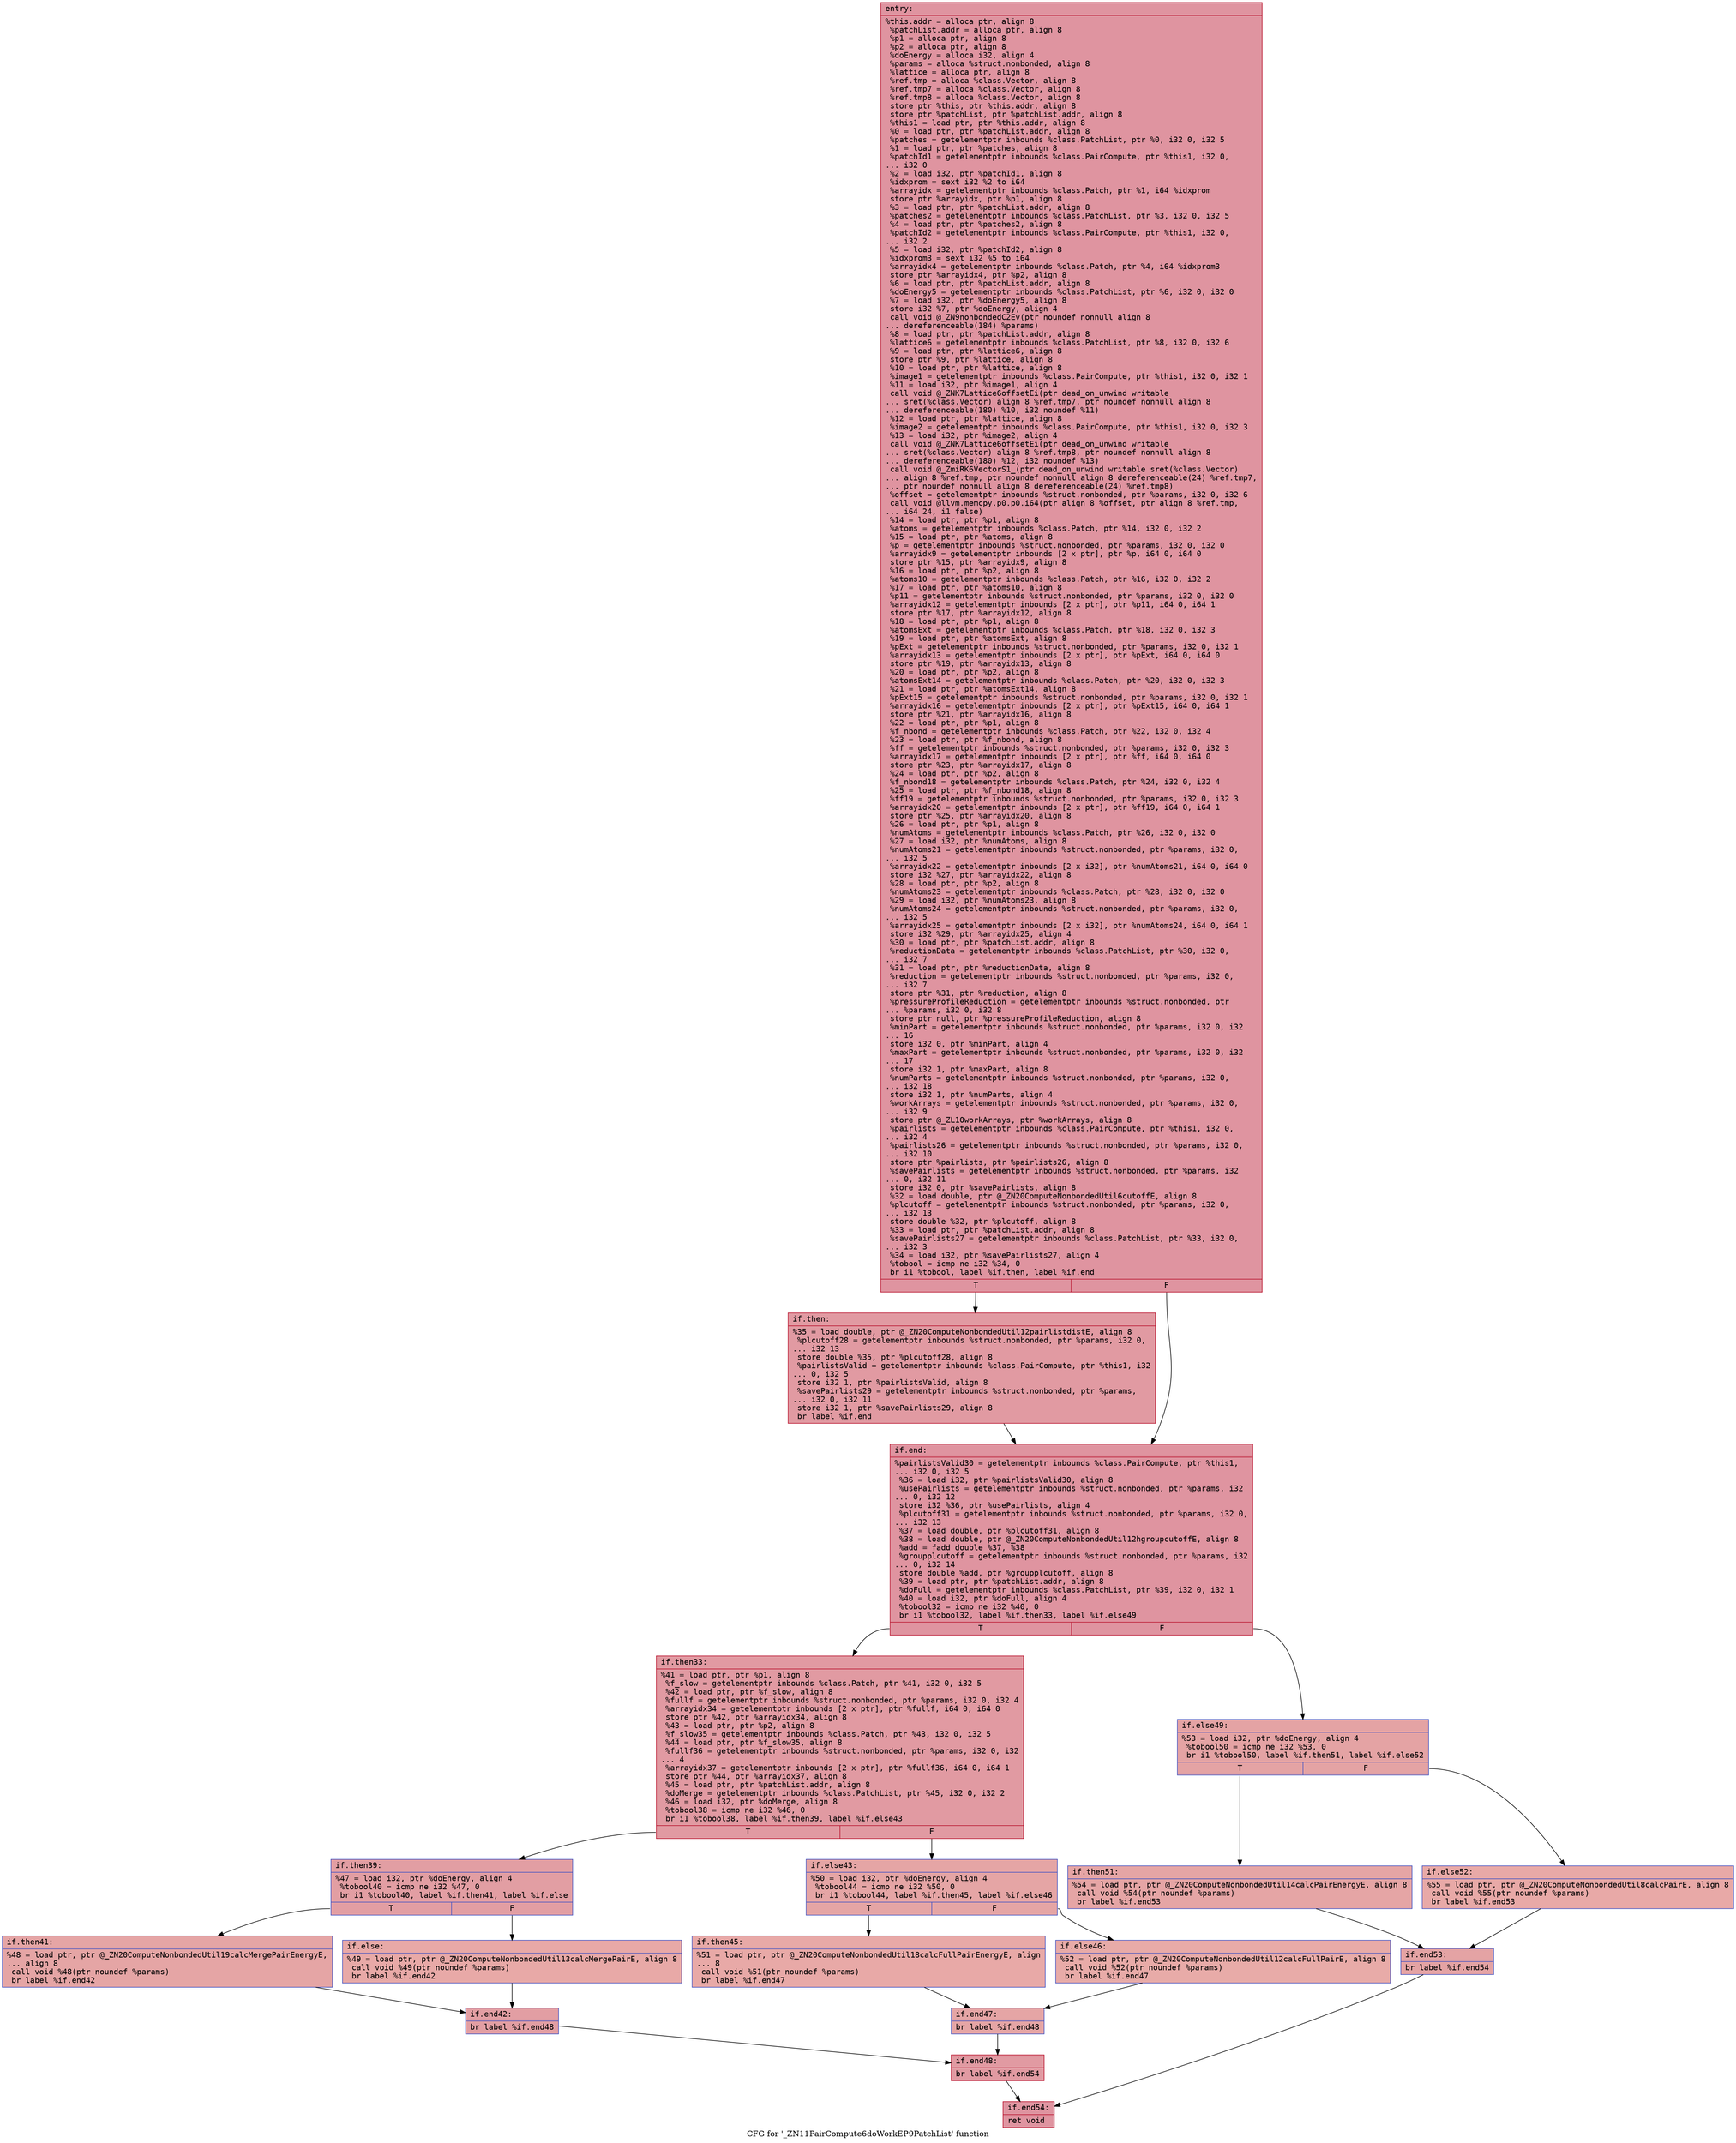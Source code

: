 digraph "CFG for '_ZN11PairCompute6doWorkEP9PatchList' function" {
	label="CFG for '_ZN11PairCompute6doWorkEP9PatchList' function";

	Node0x5621f77067a0 [shape=record,color="#b70d28ff", style=filled, fillcolor="#b70d2870" fontname="Courier",label="{entry:\l|  %this.addr = alloca ptr, align 8\l  %patchList.addr = alloca ptr, align 8\l  %p1 = alloca ptr, align 8\l  %p2 = alloca ptr, align 8\l  %doEnergy = alloca i32, align 4\l  %params = alloca %struct.nonbonded, align 8\l  %lattice = alloca ptr, align 8\l  %ref.tmp = alloca %class.Vector, align 8\l  %ref.tmp7 = alloca %class.Vector, align 8\l  %ref.tmp8 = alloca %class.Vector, align 8\l  store ptr %this, ptr %this.addr, align 8\l  store ptr %patchList, ptr %patchList.addr, align 8\l  %this1 = load ptr, ptr %this.addr, align 8\l  %0 = load ptr, ptr %patchList.addr, align 8\l  %patches = getelementptr inbounds %class.PatchList, ptr %0, i32 0, i32 5\l  %1 = load ptr, ptr %patches, align 8\l  %patchId1 = getelementptr inbounds %class.PairCompute, ptr %this1, i32 0,\l... i32 0\l  %2 = load i32, ptr %patchId1, align 8\l  %idxprom = sext i32 %2 to i64\l  %arrayidx = getelementptr inbounds %class.Patch, ptr %1, i64 %idxprom\l  store ptr %arrayidx, ptr %p1, align 8\l  %3 = load ptr, ptr %patchList.addr, align 8\l  %patches2 = getelementptr inbounds %class.PatchList, ptr %3, i32 0, i32 5\l  %4 = load ptr, ptr %patches2, align 8\l  %patchId2 = getelementptr inbounds %class.PairCompute, ptr %this1, i32 0,\l... i32 2\l  %5 = load i32, ptr %patchId2, align 8\l  %idxprom3 = sext i32 %5 to i64\l  %arrayidx4 = getelementptr inbounds %class.Patch, ptr %4, i64 %idxprom3\l  store ptr %arrayidx4, ptr %p2, align 8\l  %6 = load ptr, ptr %patchList.addr, align 8\l  %doEnergy5 = getelementptr inbounds %class.PatchList, ptr %6, i32 0, i32 0\l  %7 = load i32, ptr %doEnergy5, align 8\l  store i32 %7, ptr %doEnergy, align 4\l  call void @_ZN9nonbondedC2Ev(ptr noundef nonnull align 8\l... dereferenceable(184) %params)\l  %8 = load ptr, ptr %patchList.addr, align 8\l  %lattice6 = getelementptr inbounds %class.PatchList, ptr %8, i32 0, i32 6\l  %9 = load ptr, ptr %lattice6, align 8\l  store ptr %9, ptr %lattice, align 8\l  %10 = load ptr, ptr %lattice, align 8\l  %image1 = getelementptr inbounds %class.PairCompute, ptr %this1, i32 0, i32 1\l  %11 = load i32, ptr %image1, align 4\l  call void @_ZNK7Lattice6offsetEi(ptr dead_on_unwind writable\l... sret(%class.Vector) align 8 %ref.tmp7, ptr noundef nonnull align 8\l... dereferenceable(180) %10, i32 noundef %11)\l  %12 = load ptr, ptr %lattice, align 8\l  %image2 = getelementptr inbounds %class.PairCompute, ptr %this1, i32 0, i32 3\l  %13 = load i32, ptr %image2, align 4\l  call void @_ZNK7Lattice6offsetEi(ptr dead_on_unwind writable\l... sret(%class.Vector) align 8 %ref.tmp8, ptr noundef nonnull align 8\l... dereferenceable(180) %12, i32 noundef %13)\l  call void @_ZmiRK6VectorS1_(ptr dead_on_unwind writable sret(%class.Vector)\l... align 8 %ref.tmp, ptr noundef nonnull align 8 dereferenceable(24) %ref.tmp7,\l... ptr noundef nonnull align 8 dereferenceable(24) %ref.tmp8)\l  %offset = getelementptr inbounds %struct.nonbonded, ptr %params, i32 0, i32 6\l  call void @llvm.memcpy.p0.p0.i64(ptr align 8 %offset, ptr align 8 %ref.tmp,\l... i64 24, i1 false)\l  %14 = load ptr, ptr %p1, align 8\l  %atoms = getelementptr inbounds %class.Patch, ptr %14, i32 0, i32 2\l  %15 = load ptr, ptr %atoms, align 8\l  %p = getelementptr inbounds %struct.nonbonded, ptr %params, i32 0, i32 0\l  %arrayidx9 = getelementptr inbounds [2 x ptr], ptr %p, i64 0, i64 0\l  store ptr %15, ptr %arrayidx9, align 8\l  %16 = load ptr, ptr %p2, align 8\l  %atoms10 = getelementptr inbounds %class.Patch, ptr %16, i32 0, i32 2\l  %17 = load ptr, ptr %atoms10, align 8\l  %p11 = getelementptr inbounds %struct.nonbonded, ptr %params, i32 0, i32 0\l  %arrayidx12 = getelementptr inbounds [2 x ptr], ptr %p11, i64 0, i64 1\l  store ptr %17, ptr %arrayidx12, align 8\l  %18 = load ptr, ptr %p1, align 8\l  %atomsExt = getelementptr inbounds %class.Patch, ptr %18, i32 0, i32 3\l  %19 = load ptr, ptr %atomsExt, align 8\l  %pExt = getelementptr inbounds %struct.nonbonded, ptr %params, i32 0, i32 1\l  %arrayidx13 = getelementptr inbounds [2 x ptr], ptr %pExt, i64 0, i64 0\l  store ptr %19, ptr %arrayidx13, align 8\l  %20 = load ptr, ptr %p2, align 8\l  %atomsExt14 = getelementptr inbounds %class.Patch, ptr %20, i32 0, i32 3\l  %21 = load ptr, ptr %atomsExt14, align 8\l  %pExt15 = getelementptr inbounds %struct.nonbonded, ptr %params, i32 0, i32 1\l  %arrayidx16 = getelementptr inbounds [2 x ptr], ptr %pExt15, i64 0, i64 1\l  store ptr %21, ptr %arrayidx16, align 8\l  %22 = load ptr, ptr %p1, align 8\l  %f_nbond = getelementptr inbounds %class.Patch, ptr %22, i32 0, i32 4\l  %23 = load ptr, ptr %f_nbond, align 8\l  %ff = getelementptr inbounds %struct.nonbonded, ptr %params, i32 0, i32 3\l  %arrayidx17 = getelementptr inbounds [2 x ptr], ptr %ff, i64 0, i64 0\l  store ptr %23, ptr %arrayidx17, align 8\l  %24 = load ptr, ptr %p2, align 8\l  %f_nbond18 = getelementptr inbounds %class.Patch, ptr %24, i32 0, i32 4\l  %25 = load ptr, ptr %f_nbond18, align 8\l  %ff19 = getelementptr inbounds %struct.nonbonded, ptr %params, i32 0, i32 3\l  %arrayidx20 = getelementptr inbounds [2 x ptr], ptr %ff19, i64 0, i64 1\l  store ptr %25, ptr %arrayidx20, align 8\l  %26 = load ptr, ptr %p1, align 8\l  %numAtoms = getelementptr inbounds %class.Patch, ptr %26, i32 0, i32 0\l  %27 = load i32, ptr %numAtoms, align 8\l  %numAtoms21 = getelementptr inbounds %struct.nonbonded, ptr %params, i32 0,\l... i32 5\l  %arrayidx22 = getelementptr inbounds [2 x i32], ptr %numAtoms21, i64 0, i64 0\l  store i32 %27, ptr %arrayidx22, align 8\l  %28 = load ptr, ptr %p2, align 8\l  %numAtoms23 = getelementptr inbounds %class.Patch, ptr %28, i32 0, i32 0\l  %29 = load i32, ptr %numAtoms23, align 8\l  %numAtoms24 = getelementptr inbounds %struct.nonbonded, ptr %params, i32 0,\l... i32 5\l  %arrayidx25 = getelementptr inbounds [2 x i32], ptr %numAtoms24, i64 0, i64 1\l  store i32 %29, ptr %arrayidx25, align 4\l  %30 = load ptr, ptr %patchList.addr, align 8\l  %reductionData = getelementptr inbounds %class.PatchList, ptr %30, i32 0,\l... i32 7\l  %31 = load ptr, ptr %reductionData, align 8\l  %reduction = getelementptr inbounds %struct.nonbonded, ptr %params, i32 0,\l... i32 7\l  store ptr %31, ptr %reduction, align 8\l  %pressureProfileReduction = getelementptr inbounds %struct.nonbonded, ptr\l... %params, i32 0, i32 8\l  store ptr null, ptr %pressureProfileReduction, align 8\l  %minPart = getelementptr inbounds %struct.nonbonded, ptr %params, i32 0, i32\l... 16\l  store i32 0, ptr %minPart, align 4\l  %maxPart = getelementptr inbounds %struct.nonbonded, ptr %params, i32 0, i32\l... 17\l  store i32 1, ptr %maxPart, align 8\l  %numParts = getelementptr inbounds %struct.nonbonded, ptr %params, i32 0,\l... i32 18\l  store i32 1, ptr %numParts, align 4\l  %workArrays = getelementptr inbounds %struct.nonbonded, ptr %params, i32 0,\l... i32 9\l  store ptr @_ZL10workArrays, ptr %workArrays, align 8\l  %pairlists = getelementptr inbounds %class.PairCompute, ptr %this1, i32 0,\l... i32 4\l  %pairlists26 = getelementptr inbounds %struct.nonbonded, ptr %params, i32 0,\l... i32 10\l  store ptr %pairlists, ptr %pairlists26, align 8\l  %savePairlists = getelementptr inbounds %struct.nonbonded, ptr %params, i32\l... 0, i32 11\l  store i32 0, ptr %savePairlists, align 8\l  %32 = load double, ptr @_ZN20ComputeNonbondedUtil6cutoffE, align 8\l  %plcutoff = getelementptr inbounds %struct.nonbonded, ptr %params, i32 0,\l... i32 13\l  store double %32, ptr %plcutoff, align 8\l  %33 = load ptr, ptr %patchList.addr, align 8\l  %savePairlists27 = getelementptr inbounds %class.PatchList, ptr %33, i32 0,\l... i32 3\l  %34 = load i32, ptr %savePairlists27, align 4\l  %tobool = icmp ne i32 %34, 0\l  br i1 %tobool, label %if.then, label %if.end\l|{<s0>T|<s1>F}}"];
	Node0x5621f77067a0:s0 -> Node0x5621f770cd60[tooltip="entry -> if.then\nProbability 62.50%" ];
	Node0x5621f77067a0:s1 -> Node0x5621f770ce30[tooltip="entry -> if.end\nProbability 37.50%" ];
	Node0x5621f770cd60 [shape=record,color="#b70d28ff", style=filled, fillcolor="#bb1b2c70" fontname="Courier",label="{if.then:\l|  %35 = load double, ptr @_ZN20ComputeNonbondedUtil12pairlistdistE, align 8\l  %plcutoff28 = getelementptr inbounds %struct.nonbonded, ptr %params, i32 0,\l... i32 13\l  store double %35, ptr %plcutoff28, align 8\l  %pairlistsValid = getelementptr inbounds %class.PairCompute, ptr %this1, i32\l... 0, i32 5\l  store i32 1, ptr %pairlistsValid, align 8\l  %savePairlists29 = getelementptr inbounds %struct.nonbonded, ptr %params,\l... i32 0, i32 11\l  store i32 1, ptr %savePairlists29, align 8\l  br label %if.end\l}"];
	Node0x5621f770cd60 -> Node0x5621f770ce30[tooltip="if.then -> if.end\nProbability 100.00%" ];
	Node0x5621f770ce30 [shape=record,color="#b70d28ff", style=filled, fillcolor="#b70d2870" fontname="Courier",label="{if.end:\l|  %pairlistsValid30 = getelementptr inbounds %class.PairCompute, ptr %this1,\l... i32 0, i32 5\l  %36 = load i32, ptr %pairlistsValid30, align 8\l  %usePairlists = getelementptr inbounds %struct.nonbonded, ptr %params, i32\l... 0, i32 12\l  store i32 %36, ptr %usePairlists, align 4\l  %plcutoff31 = getelementptr inbounds %struct.nonbonded, ptr %params, i32 0,\l... i32 13\l  %37 = load double, ptr %plcutoff31, align 8\l  %38 = load double, ptr @_ZN20ComputeNonbondedUtil12hgroupcutoffE, align 8\l  %add = fadd double %37, %38\l  %groupplcutoff = getelementptr inbounds %struct.nonbonded, ptr %params, i32\l... 0, i32 14\l  store double %add, ptr %groupplcutoff, align 8\l  %39 = load ptr, ptr %patchList.addr, align 8\l  %doFull = getelementptr inbounds %class.PatchList, ptr %39, i32 0, i32 1\l  %40 = load i32, ptr %doFull, align 4\l  %tobool32 = icmp ne i32 %40, 0\l  br i1 %tobool32, label %if.then33, label %if.else49\l|{<s0>T|<s1>F}}"];
	Node0x5621f770ce30:s0 -> Node0x5621f770df70[tooltip="if.end -> if.then33\nProbability 62.50%" ];
	Node0x5621f770ce30:s1 -> Node0x5621f770dff0[tooltip="if.end -> if.else49\nProbability 37.50%" ];
	Node0x5621f770df70 [shape=record,color="#b70d28ff", style=filled, fillcolor="#bb1b2c70" fontname="Courier",label="{if.then33:\l|  %41 = load ptr, ptr %p1, align 8\l  %f_slow = getelementptr inbounds %class.Patch, ptr %41, i32 0, i32 5\l  %42 = load ptr, ptr %f_slow, align 8\l  %fullf = getelementptr inbounds %struct.nonbonded, ptr %params, i32 0, i32 4\l  %arrayidx34 = getelementptr inbounds [2 x ptr], ptr %fullf, i64 0, i64 0\l  store ptr %42, ptr %arrayidx34, align 8\l  %43 = load ptr, ptr %p2, align 8\l  %f_slow35 = getelementptr inbounds %class.Patch, ptr %43, i32 0, i32 5\l  %44 = load ptr, ptr %f_slow35, align 8\l  %fullf36 = getelementptr inbounds %struct.nonbonded, ptr %params, i32 0, i32\l... 4\l  %arrayidx37 = getelementptr inbounds [2 x ptr], ptr %fullf36, i64 0, i64 1\l  store ptr %44, ptr %arrayidx37, align 8\l  %45 = load ptr, ptr %patchList.addr, align 8\l  %doMerge = getelementptr inbounds %class.PatchList, ptr %45, i32 0, i32 2\l  %46 = load i32, ptr %doMerge, align 8\l  %tobool38 = icmp ne i32 %46, 0\l  br i1 %tobool38, label %if.then39, label %if.else43\l|{<s0>T|<s1>F}}"];
	Node0x5621f770df70:s0 -> Node0x5621f770ec40[tooltip="if.then33 -> if.then39\nProbability 62.50%" ];
	Node0x5621f770df70:s1 -> Node0x5621f770ecc0[tooltip="if.then33 -> if.else43\nProbability 37.50%" ];
	Node0x5621f770ec40 [shape=record,color="#3d50c3ff", style=filled, fillcolor="#be242e70" fontname="Courier",label="{if.then39:\l|  %47 = load i32, ptr %doEnergy, align 4\l  %tobool40 = icmp ne i32 %47, 0\l  br i1 %tobool40, label %if.then41, label %if.else\l|{<s0>T|<s1>F}}"];
	Node0x5621f770ec40:s0 -> Node0x5621f770f7a0[tooltip="if.then39 -> if.then41\nProbability 62.50%" ];
	Node0x5621f770ec40:s1 -> Node0x5621f770f820[tooltip="if.then39 -> if.else\nProbability 37.50%" ];
	Node0x5621f770f7a0 [shape=record,color="#3d50c3ff", style=filled, fillcolor="#c5333470" fontname="Courier",label="{if.then41:\l|  %48 = load ptr, ptr @_ZN20ComputeNonbondedUtil19calcMergePairEnergyE,\l... align 8\l  call void %48(ptr noundef %params)\l  br label %if.end42\l}"];
	Node0x5621f770f7a0 -> Node0x5621f770fb30[tooltip="if.then41 -> if.end42\nProbability 100.00%" ];
	Node0x5621f770f820 [shape=record,color="#3d50c3ff", style=filled, fillcolor="#ca3b3770" fontname="Courier",label="{if.else:\l|  %49 = load ptr, ptr @_ZN20ComputeNonbondedUtil13calcMergePairE, align 8\l  call void %49(ptr noundef %params)\l  br label %if.end42\l}"];
	Node0x5621f770f820 -> Node0x5621f770fb30[tooltip="if.else -> if.end42\nProbability 100.00%" ];
	Node0x5621f770fb30 [shape=record,color="#3d50c3ff", style=filled, fillcolor="#be242e70" fontname="Courier",label="{if.end42:\l|  br label %if.end48\l}"];
	Node0x5621f770fb30 -> Node0x5621f770fe00[tooltip="if.end42 -> if.end48\nProbability 100.00%" ];
	Node0x5621f770ecc0 [shape=record,color="#3d50c3ff", style=filled, fillcolor="#c5333470" fontname="Courier",label="{if.else43:\l|  %50 = load i32, ptr %doEnergy, align 4\l  %tobool44 = icmp ne i32 %50, 0\l  br i1 %tobool44, label %if.then45, label %if.else46\l|{<s0>T|<s1>F}}"];
	Node0x5621f770ecc0:s0 -> Node0x5621f7710030[tooltip="if.else43 -> if.then45\nProbability 62.50%" ];
	Node0x5621f770ecc0:s1 -> Node0x5621f77100b0[tooltip="if.else43 -> if.else46\nProbability 37.50%" ];
	Node0x5621f7710030 [shape=record,color="#3d50c3ff", style=filled, fillcolor="#ca3b3770" fontname="Courier",label="{if.then45:\l|  %51 = load ptr, ptr @_ZN20ComputeNonbondedUtil18calcFullPairEnergyE, align\l... 8\l  call void %51(ptr noundef %params)\l  br label %if.end47\l}"];
	Node0x5621f7710030 -> Node0x5621f7710350[tooltip="if.then45 -> if.end47\nProbability 100.00%" ];
	Node0x5621f77100b0 [shape=record,color="#3d50c3ff", style=filled, fillcolor="#cc403a70" fontname="Courier",label="{if.else46:\l|  %52 = load ptr, ptr @_ZN20ComputeNonbondedUtil12calcFullPairE, align 8\l  call void %52(ptr noundef %params)\l  br label %if.end47\l}"];
	Node0x5621f77100b0 -> Node0x5621f7710350[tooltip="if.else46 -> if.end47\nProbability 100.00%" ];
	Node0x5621f7710350 [shape=record,color="#3d50c3ff", style=filled, fillcolor="#c5333470" fontname="Courier",label="{if.end47:\l|  br label %if.end48\l}"];
	Node0x5621f7710350 -> Node0x5621f770fe00[tooltip="if.end47 -> if.end48\nProbability 100.00%" ];
	Node0x5621f770fe00 [shape=record,color="#b70d28ff", style=filled, fillcolor="#bb1b2c70" fontname="Courier",label="{if.end48:\l|  br label %if.end54\l}"];
	Node0x5621f770fe00 -> Node0x5621f770b2e0[tooltip="if.end48 -> if.end54\nProbability 100.00%" ];
	Node0x5621f770dff0 [shape=record,color="#3d50c3ff", style=filled, fillcolor="#c32e3170" fontname="Courier",label="{if.else49:\l|  %53 = load i32, ptr %doEnergy, align 4\l  %tobool50 = icmp ne i32 %53, 0\l  br i1 %tobool50, label %if.then51, label %if.else52\l|{<s0>T|<s1>F}}"];
	Node0x5621f770dff0:s0 -> Node0x5621f770b510[tooltip="if.else49 -> if.then51\nProbability 62.50%" ];
	Node0x5621f770dff0:s1 -> Node0x5621f770b590[tooltip="if.else49 -> if.else52\nProbability 37.50%" ];
	Node0x5621f770b510 [shape=record,color="#3d50c3ff", style=filled, fillcolor="#c5333470" fontname="Courier",label="{if.then51:\l|  %54 = load ptr, ptr @_ZN20ComputeNonbondedUtil14calcPairEnergyE, align 8\l  call void %54(ptr noundef %params)\l  br label %if.end53\l}"];
	Node0x5621f770b510 -> Node0x5621f7711210[tooltip="if.then51 -> if.end53\nProbability 100.00%" ];
	Node0x5621f770b590 [shape=record,color="#3d50c3ff", style=filled, fillcolor="#ca3b3770" fontname="Courier",label="{if.else52:\l|  %55 = load ptr, ptr @_ZN20ComputeNonbondedUtil8calcPairE, align 8\l  call void %55(ptr noundef %params)\l  br label %if.end53\l}"];
	Node0x5621f770b590 -> Node0x5621f7711210[tooltip="if.else52 -> if.end53\nProbability 100.00%" ];
	Node0x5621f7711210 [shape=record,color="#3d50c3ff", style=filled, fillcolor="#c32e3170" fontname="Courier",label="{if.end53:\l|  br label %if.end54\l}"];
	Node0x5621f7711210 -> Node0x5621f770b2e0[tooltip="if.end53 -> if.end54\nProbability 100.00%" ];
	Node0x5621f770b2e0 [shape=record,color="#b70d28ff", style=filled, fillcolor="#b70d2870" fontname="Courier",label="{if.end54:\l|  ret void\l}"];
}
